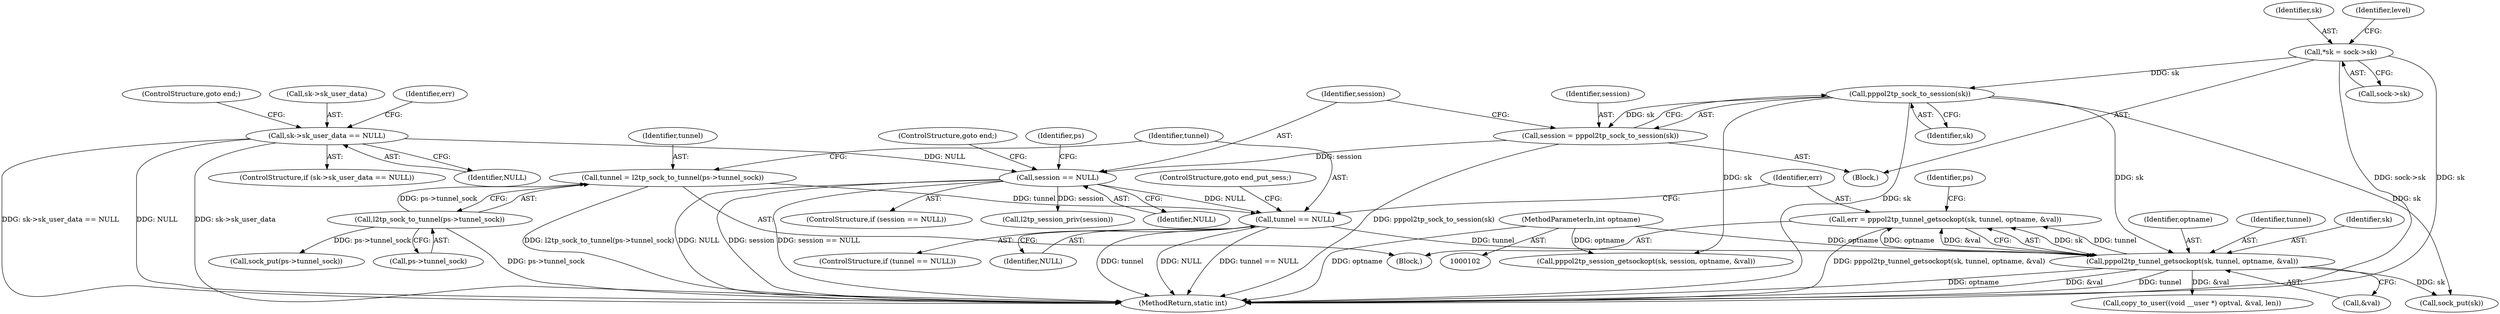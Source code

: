 digraph "0_linux_3cf521f7dc87c031617fd47e4b7aa2593c2f3daf@API" {
"1000198" [label="(Call,err = pppol2tp_tunnel_getsockopt(sk, tunnel, optname, &val))"];
"1000200" [label="(Call,pppol2tp_tunnel_getsockopt(sk, tunnel, optname, &val))"];
"1000159" [label="(Call,pppol2tp_sock_to_session(sk))"];
"1000110" [label="(Call,*sk = sock->sk)"];
"1000194" [label="(Call,tunnel == NULL)"];
"1000187" [label="(Call,tunnel = l2tp_sock_to_tunnel(ps->tunnel_sock))"];
"1000189" [label="(Call,l2tp_sock_to_tunnel(ps->tunnel_sock))"];
"1000162" [label="(Call,session == NULL)"];
"1000157" [label="(Call,session = pppol2tp_sock_to_session(sk))"];
"1000147" [label="(Call,sk->sk_user_data == NULL)"];
"1000105" [label="(MethodParameterIn,int optname)"];
"1000165" [label="(ControlStructure,goto end;)"];
"1000197" [label="(ControlStructure,goto end_put_sess;)"];
"1000241" [label="(Call,sock_put(sk))"];
"1000146" [label="(ControlStructure,if (sk->sk_user_data == NULL))"];
"1000112" [label="(Call,sock->sk)"];
"1000164" [label="(Identifier,NULL)"];
"1000229" [label="(Call,copy_to_user((void __user *) optval, &val, len))"];
"1000195" [label="(Identifier,tunnel)"];
"1000200" [label="(Call,pppol2tp_tunnel_getsockopt(sk, tunnel, optname, &val))"];
"1000194" [label="(Call,tunnel == NULL)"];
"1000152" [label="(ControlStructure,goto end;)"];
"1000148" [label="(Call,sk->sk_user_data)"];
"1000111" [label="(Identifier,sk)"];
"1000206" [label="(Call,sock_put(ps->tunnel_sock))"];
"1000160" [label="(Identifier,sk)"];
"1000187" [label="(Call,tunnel = l2tp_sock_to_tunnel(ps->tunnel_sock))"];
"1000147" [label="(Call,sk->sk_user_data == NULL)"];
"1000213" [label="(Call,pppol2tp_session_getsockopt(sk, session, optname, &val))"];
"1000108" [label="(Block,)"];
"1000158" [label="(Identifier,session)"];
"1000198" [label="(Call,err = pppol2tp_tunnel_getsockopt(sk, tunnel, optname, &val))"];
"1000208" [label="(Identifier,ps)"];
"1000154" [label="(Identifier,err)"];
"1000203" [label="(Identifier,optname)"];
"1000151" [label="(Identifier,NULL)"];
"1000110" [label="(Call,*sk = sock->sk)"];
"1000193" [label="(ControlStructure,if (tunnel == NULL))"];
"1000199" [label="(Identifier,err)"];
"1000190" [label="(Call,ps->tunnel_sock)"];
"1000246" [label="(MethodReturn,static int)"];
"1000167" [label="(Identifier,ps)"];
"1000162" [label="(Call,session == NULL)"];
"1000202" [label="(Identifier,tunnel)"];
"1000188" [label="(Identifier,tunnel)"];
"1000105" [label="(MethodParameterIn,int optname)"];
"1000204" [label="(Call,&val)"];
"1000123" [label="(Identifier,level)"];
"1000201" [label="(Identifier,sk)"];
"1000157" [label="(Call,session = pppol2tp_sock_to_session(sk))"];
"1000161" [label="(ControlStructure,if (session == NULL))"];
"1000196" [label="(Identifier,NULL)"];
"1000189" [label="(Call,l2tp_sock_to_tunnel(ps->tunnel_sock))"];
"1000159" [label="(Call,pppol2tp_sock_to_session(sk))"];
"1000168" [label="(Call,l2tp_session_priv(session))"];
"1000182" [label="(Block,)"];
"1000163" [label="(Identifier,session)"];
"1000198" -> "1000182"  [label="AST: "];
"1000198" -> "1000200"  [label="CFG: "];
"1000199" -> "1000198"  [label="AST: "];
"1000200" -> "1000198"  [label="AST: "];
"1000208" -> "1000198"  [label="CFG: "];
"1000198" -> "1000246"  [label="DDG: pppol2tp_tunnel_getsockopt(sk, tunnel, optname, &val)"];
"1000200" -> "1000198"  [label="DDG: sk"];
"1000200" -> "1000198"  [label="DDG: tunnel"];
"1000200" -> "1000198"  [label="DDG: optname"];
"1000200" -> "1000198"  [label="DDG: &val"];
"1000200" -> "1000204"  [label="CFG: "];
"1000201" -> "1000200"  [label="AST: "];
"1000202" -> "1000200"  [label="AST: "];
"1000203" -> "1000200"  [label="AST: "];
"1000204" -> "1000200"  [label="AST: "];
"1000200" -> "1000246"  [label="DDG: optname"];
"1000200" -> "1000246"  [label="DDG: &val"];
"1000200" -> "1000246"  [label="DDG: tunnel"];
"1000159" -> "1000200"  [label="DDG: sk"];
"1000194" -> "1000200"  [label="DDG: tunnel"];
"1000105" -> "1000200"  [label="DDG: optname"];
"1000200" -> "1000229"  [label="DDG: &val"];
"1000200" -> "1000241"  [label="DDG: sk"];
"1000159" -> "1000157"  [label="AST: "];
"1000159" -> "1000160"  [label="CFG: "];
"1000160" -> "1000159"  [label="AST: "];
"1000157" -> "1000159"  [label="CFG: "];
"1000159" -> "1000246"  [label="DDG: sk"];
"1000159" -> "1000157"  [label="DDG: sk"];
"1000110" -> "1000159"  [label="DDG: sk"];
"1000159" -> "1000213"  [label="DDG: sk"];
"1000159" -> "1000241"  [label="DDG: sk"];
"1000110" -> "1000108"  [label="AST: "];
"1000110" -> "1000112"  [label="CFG: "];
"1000111" -> "1000110"  [label="AST: "];
"1000112" -> "1000110"  [label="AST: "];
"1000123" -> "1000110"  [label="CFG: "];
"1000110" -> "1000246"  [label="DDG: sock->sk"];
"1000110" -> "1000246"  [label="DDG: sk"];
"1000194" -> "1000193"  [label="AST: "];
"1000194" -> "1000196"  [label="CFG: "];
"1000195" -> "1000194"  [label="AST: "];
"1000196" -> "1000194"  [label="AST: "];
"1000197" -> "1000194"  [label="CFG: "];
"1000199" -> "1000194"  [label="CFG: "];
"1000194" -> "1000246"  [label="DDG: tunnel == NULL"];
"1000194" -> "1000246"  [label="DDG: tunnel"];
"1000194" -> "1000246"  [label="DDG: NULL"];
"1000187" -> "1000194"  [label="DDG: tunnel"];
"1000162" -> "1000194"  [label="DDG: NULL"];
"1000187" -> "1000182"  [label="AST: "];
"1000187" -> "1000189"  [label="CFG: "];
"1000188" -> "1000187"  [label="AST: "];
"1000189" -> "1000187"  [label="AST: "];
"1000195" -> "1000187"  [label="CFG: "];
"1000187" -> "1000246"  [label="DDG: l2tp_sock_to_tunnel(ps->tunnel_sock)"];
"1000189" -> "1000187"  [label="DDG: ps->tunnel_sock"];
"1000189" -> "1000190"  [label="CFG: "];
"1000190" -> "1000189"  [label="AST: "];
"1000189" -> "1000246"  [label="DDG: ps->tunnel_sock"];
"1000189" -> "1000206"  [label="DDG: ps->tunnel_sock"];
"1000162" -> "1000161"  [label="AST: "];
"1000162" -> "1000164"  [label="CFG: "];
"1000163" -> "1000162"  [label="AST: "];
"1000164" -> "1000162"  [label="AST: "];
"1000165" -> "1000162"  [label="CFG: "];
"1000167" -> "1000162"  [label="CFG: "];
"1000162" -> "1000246"  [label="DDG: NULL"];
"1000162" -> "1000246"  [label="DDG: session"];
"1000162" -> "1000246"  [label="DDG: session == NULL"];
"1000157" -> "1000162"  [label="DDG: session"];
"1000147" -> "1000162"  [label="DDG: NULL"];
"1000162" -> "1000168"  [label="DDG: session"];
"1000157" -> "1000108"  [label="AST: "];
"1000158" -> "1000157"  [label="AST: "];
"1000163" -> "1000157"  [label="CFG: "];
"1000157" -> "1000246"  [label="DDG: pppol2tp_sock_to_session(sk)"];
"1000147" -> "1000146"  [label="AST: "];
"1000147" -> "1000151"  [label="CFG: "];
"1000148" -> "1000147"  [label="AST: "];
"1000151" -> "1000147"  [label="AST: "];
"1000152" -> "1000147"  [label="CFG: "];
"1000154" -> "1000147"  [label="CFG: "];
"1000147" -> "1000246"  [label="DDG: NULL"];
"1000147" -> "1000246"  [label="DDG: sk->sk_user_data"];
"1000147" -> "1000246"  [label="DDG: sk->sk_user_data == NULL"];
"1000105" -> "1000102"  [label="AST: "];
"1000105" -> "1000246"  [label="DDG: optname"];
"1000105" -> "1000213"  [label="DDG: optname"];
}

